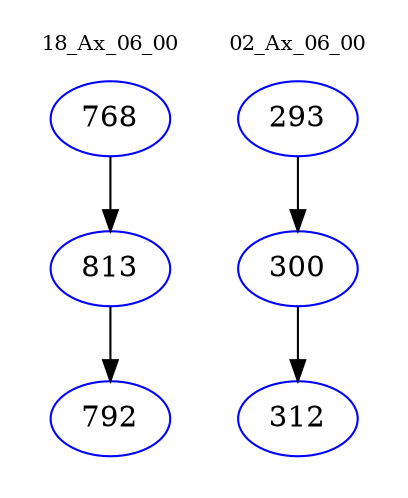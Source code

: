 digraph{
subgraph cluster_0 {
color = white
label = "18_Ax_06_00";
fontsize=10;
T0_768 [label="768", color="blue"]
T0_768 -> T0_813 [color="black"]
T0_813 [label="813", color="blue"]
T0_813 -> T0_792 [color="black"]
T0_792 [label="792", color="blue"]
}
subgraph cluster_1 {
color = white
label = "02_Ax_06_00";
fontsize=10;
T1_293 [label="293", color="blue"]
T1_293 -> T1_300 [color="black"]
T1_300 [label="300", color="blue"]
T1_300 -> T1_312 [color="black"]
T1_312 [label="312", color="blue"]
}
}
